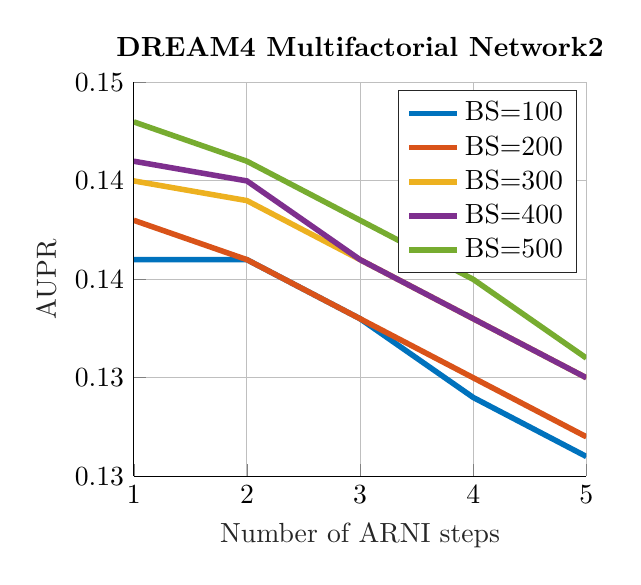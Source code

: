 \begin{tikzpicture}

\definecolor{mycolor1}{rgb}{0.0,0.447,0.741}%
\definecolor{mycolor2}{rgb}{0.85,0.325,0.098}%
\definecolor{mycolor3}{rgb}{0.929,0.694,0.125}%
\definecolor{mycolor4}{rgb}{0.494,0.184,0.556}%
\definecolor{mycolor5}{rgb}{0.466,0.674,0.188}%

\newlength{\fheight}
\newlength{\fwidth}
\setlength{\fheight}{5cm}
\setlength{\fwidth}{6cm}


\begin{axis}[%
width=0.958\fwidth,
height=\fheight,
at={(0\fwidth,0\fheight)},
scale only axis,
xmin=1,
xmax=5,
xlabel style={font=\color{white!15!black}},
xlabel={Number of ARNI steps},
ymin=0.125,
ymax=0.145,
ylabel style={font=\color{white!15!black}},
ylabel={AUPR},
axis background/.style={fill=white},
title style={font=\bfseries},
title={DREAM4 Multifactorial Network2},
axis x line*=bottom,
axis y line*=left,
xmajorgrids,
ymajorgrids,
legend style={legend cell align=left, align=left, draw=white!15!black}
]
\addplot [color=mycolor1, line width=2.0pt]
  table[row sep=crcr]{%
1	0.136\\
2	0.136\\
3	0.133\\
4	0.129\\
5	0.126\\
};
\addlegendentry{BS=100}

\addplot [color=mycolor2, line width=2.0pt]
  table[row sep=crcr]{%
1	0.138\\
2	0.136\\
3	0.133\\
4	0.13\\
5	0.127\\
};
\addlegendentry{BS=200}

\addplot [color=mycolor3, line width=2.0pt]
  table[row sep=crcr]{%
1	0.14\\
2	0.139\\
3	0.136\\
4	0.133\\
5	0.13\\
};
\addlegendentry{BS=300}

\addplot [color=mycolor4, line width=2.0pt]
  table[row sep=crcr]{%
1	0.141\\
2	0.14\\
3	0.136\\
4	0.133\\
5	0.13\\
};
\addlegendentry{BS=400}

\addplot [color=mycolor5, line width=2.0pt]
  table[row sep=crcr]{%
1	0.143\\
2	0.141\\
3	0.138\\
4	0.135\\
5	0.131\\
};
\addlegendentry{BS=500}

\end{axis}
\end{tikzpicture}%